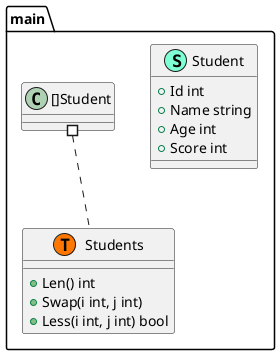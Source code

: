 @startuml
namespace main {
    class Student << (S,Aquamarine) >> {
        + Id int
        + Name string
        + Age int
        + Score int

    }
    class Students << (S,Aquamarine) >> {
        + Len() int
        + Swap(i int, j int) 
        + Less(i int, j int) bool

    }
    class main.Students << (T, #FF7700) >>  {
    }
}


"main.[]Student" #.. "main.Students"
@enduml
